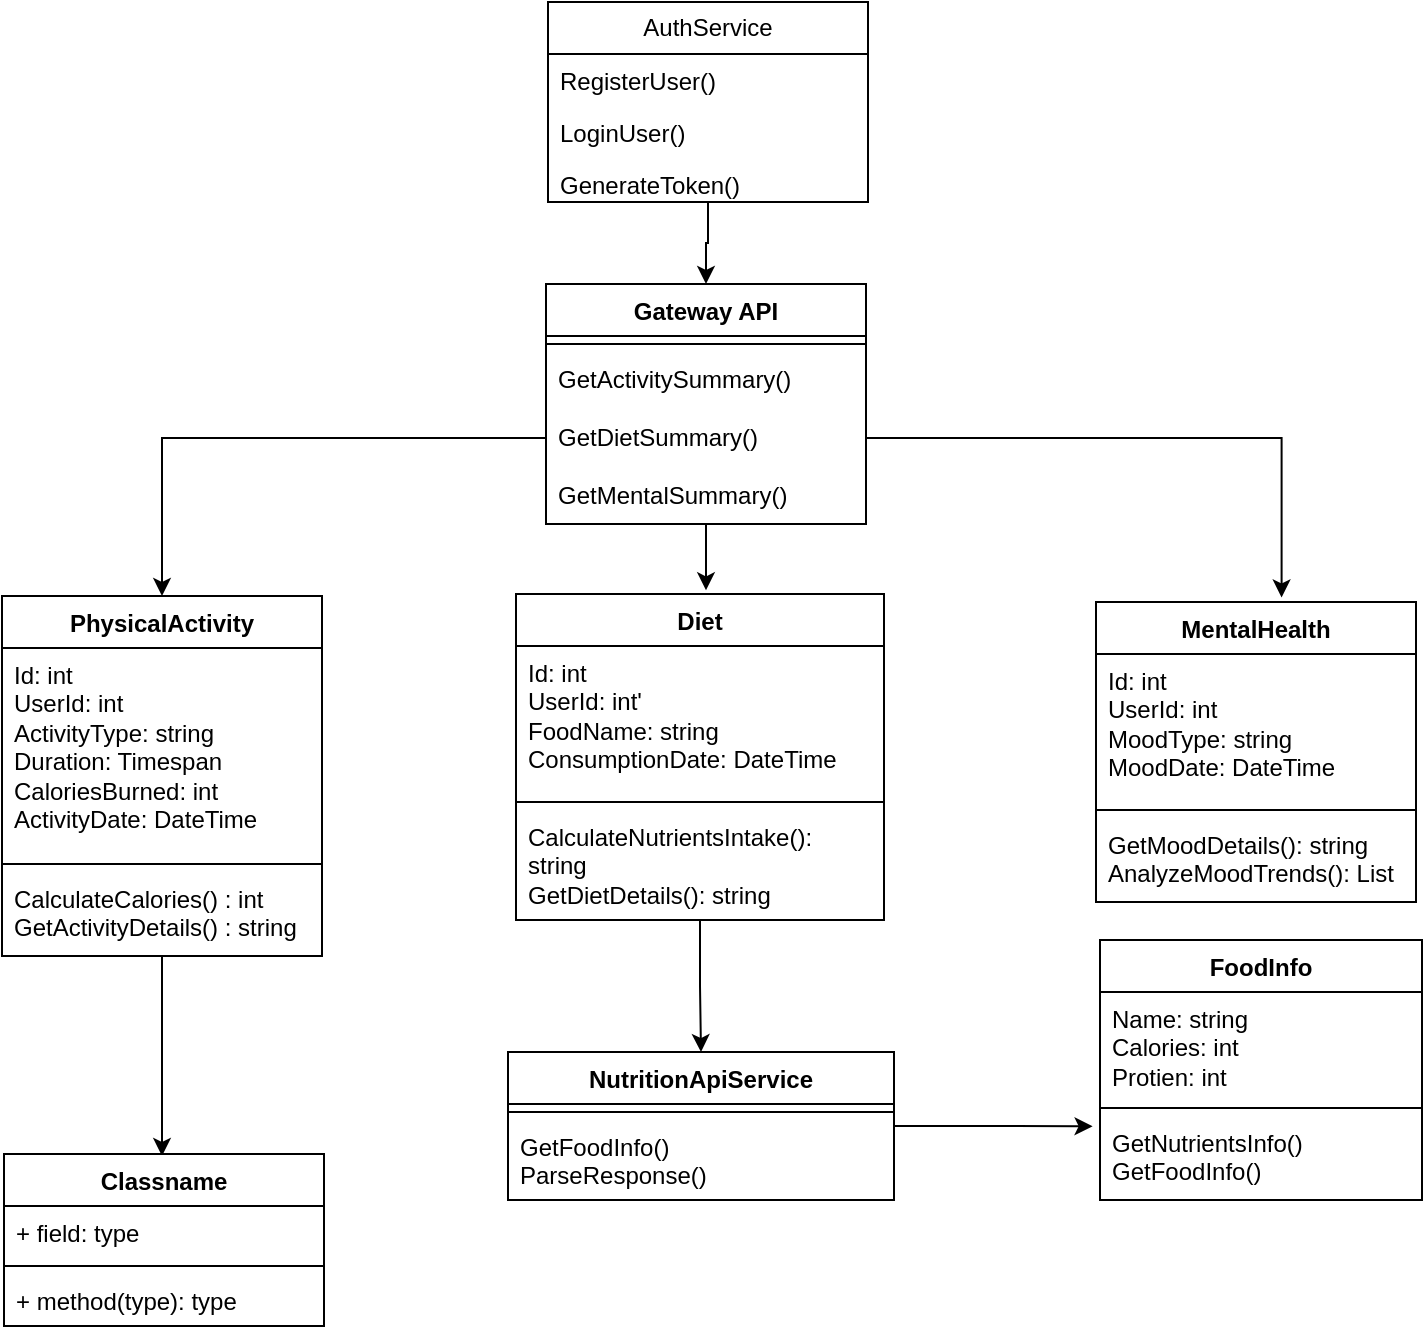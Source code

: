 <mxfile version="24.8.4">
  <diagram id="C5RBs43oDa-KdzZeNtuy" name="Page-1">
    <mxGraphModel dx="1123" dy="653" grid="1" gridSize="10" guides="1" tooltips="1" connect="1" arrows="1" fold="1" page="1" pageScale="1" pageWidth="827" pageHeight="1169" math="0" shadow="0">
      <root>
        <mxCell id="WIyWlLk6GJQsqaUBKTNV-0" />
        <mxCell id="WIyWlLk6GJQsqaUBKTNV-1" parent="WIyWlLk6GJQsqaUBKTNV-0" />
        <mxCell id="VDvoVu6bt9U9fWRX9KJm-45" style="edgeStyle=orthogonalEdgeStyle;rounded=0;orthogonalLoop=1;jettySize=auto;html=1;entryX=0.5;entryY=0;entryDx=0;entryDy=0;" parent="WIyWlLk6GJQsqaUBKTNV-1" source="VDvoVu6bt9U9fWRX9KJm-1" target="VDvoVu6bt9U9fWRX9KJm-9" edge="1">
          <mxGeometry relative="1" as="geometry" />
        </mxCell>
        <mxCell id="VDvoVu6bt9U9fWRX9KJm-1" value="AuthService" style="swimlane;fontStyle=0;childLayout=stackLayout;horizontal=1;startSize=26;fillColor=none;horizontalStack=0;resizeParent=1;resizeParentMax=0;resizeLast=0;collapsible=1;marginBottom=0;whiteSpace=wrap;html=1;" parent="WIyWlLk6GJQsqaUBKTNV-1" vertex="1">
          <mxGeometry x="320" y="40" width="160" height="100" as="geometry" />
        </mxCell>
        <mxCell id="VDvoVu6bt9U9fWRX9KJm-2" value="RegisterUser()" style="text;strokeColor=none;fillColor=none;align=left;verticalAlign=top;spacingLeft=4;spacingRight=4;overflow=hidden;rotatable=0;points=[[0,0.5],[1,0.5]];portConstraint=eastwest;whiteSpace=wrap;html=1;" parent="VDvoVu6bt9U9fWRX9KJm-1" vertex="1">
          <mxGeometry y="26" width="160" height="26" as="geometry" />
        </mxCell>
        <mxCell id="VDvoVu6bt9U9fWRX9KJm-3" value="LoginUser()" style="text;strokeColor=none;fillColor=none;align=left;verticalAlign=top;spacingLeft=4;spacingRight=4;overflow=hidden;rotatable=0;points=[[0,0.5],[1,0.5]];portConstraint=eastwest;whiteSpace=wrap;html=1;" parent="VDvoVu6bt9U9fWRX9KJm-1" vertex="1">
          <mxGeometry y="52" width="160" height="26" as="geometry" />
        </mxCell>
        <mxCell id="VDvoVu6bt9U9fWRX9KJm-4" value="GenerateToken()" style="text;strokeColor=none;fillColor=none;align=left;verticalAlign=top;spacingLeft=4;spacingRight=4;overflow=hidden;rotatable=0;points=[[0,0.5],[1,0.5]];portConstraint=eastwest;whiteSpace=wrap;html=1;" parent="VDvoVu6bt9U9fWRX9KJm-1" vertex="1">
          <mxGeometry y="78" width="160" height="22" as="geometry" />
        </mxCell>
        <mxCell id="wzQCiOQRacjdxs3ZRNwa-11" style="edgeStyle=orthogonalEdgeStyle;rounded=0;orthogonalLoop=1;jettySize=auto;html=1;" edge="1" parent="WIyWlLk6GJQsqaUBKTNV-1" source="VDvoVu6bt9U9fWRX9KJm-9">
          <mxGeometry relative="1" as="geometry">
            <mxPoint x="399.0" y="334.143" as="targetPoint" />
          </mxGeometry>
        </mxCell>
        <mxCell id="VDvoVu6bt9U9fWRX9KJm-9" value="Gateway API" style="swimlane;fontStyle=1;align=center;verticalAlign=top;childLayout=stackLayout;horizontal=1;startSize=26;horizontalStack=0;resizeParent=1;resizeParentMax=0;resizeLast=0;collapsible=1;marginBottom=0;whiteSpace=wrap;html=1;" parent="WIyWlLk6GJQsqaUBKTNV-1" vertex="1">
          <mxGeometry x="319" y="181" width="160" height="120" as="geometry" />
        </mxCell>
        <mxCell id="VDvoVu6bt9U9fWRX9KJm-11" value="" style="line;strokeWidth=1;fillColor=none;align=left;verticalAlign=middle;spacingTop=-1;spacingLeft=3;spacingRight=3;rotatable=0;labelPosition=right;points=[];portConstraint=eastwest;strokeColor=inherit;" parent="VDvoVu6bt9U9fWRX9KJm-9" vertex="1">
          <mxGeometry y="26" width="160" height="8" as="geometry" />
        </mxCell>
        <mxCell id="VDvoVu6bt9U9fWRX9KJm-12" value="GetActivitySummary()&lt;div&gt;&lt;br&gt;&lt;div&gt;GetDietSummary()&lt;/div&gt;&lt;div&gt;&lt;br&gt;&lt;/div&gt;&lt;div&gt;GetMentalSummary()&lt;/div&gt;&lt;/div&gt;" style="text;strokeColor=none;fillColor=none;align=left;verticalAlign=top;spacingLeft=4;spacingRight=4;overflow=hidden;rotatable=0;points=[[0,0.5],[1,0.5]];portConstraint=eastwest;whiteSpace=wrap;html=1;" parent="VDvoVu6bt9U9fWRX9KJm-9" vertex="1">
          <mxGeometry y="34" width="160" height="86" as="geometry" />
        </mxCell>
        <mxCell id="wzQCiOQRacjdxs3ZRNwa-12" style="edgeStyle=orthogonalEdgeStyle;rounded=0;orthogonalLoop=1;jettySize=auto;html=1;" edge="1" parent="WIyWlLk6GJQsqaUBKTNV-1" source="VDvoVu6bt9U9fWRX9KJm-13">
          <mxGeometry relative="1" as="geometry">
            <mxPoint x="127" y="617.0" as="targetPoint" />
          </mxGeometry>
        </mxCell>
        <mxCell id="VDvoVu6bt9U9fWRX9KJm-13" value="PhysicalActivity" style="swimlane;fontStyle=1;align=center;verticalAlign=top;childLayout=stackLayout;horizontal=1;startSize=26;horizontalStack=0;resizeParent=1;resizeParentMax=0;resizeLast=0;collapsible=1;marginBottom=0;whiteSpace=wrap;html=1;" parent="WIyWlLk6GJQsqaUBKTNV-1" vertex="1">
          <mxGeometry x="47" y="337" width="160" height="180" as="geometry" />
        </mxCell>
        <mxCell id="VDvoVu6bt9U9fWRX9KJm-14" value="Id: int&lt;div&gt;&lt;div&gt;UserId: int&lt;/div&gt;&lt;div&gt;ActivityType: string&lt;/div&gt;&lt;div&gt;Duration: Timespan&lt;/div&gt;&lt;div&gt;CaloriesBurned: int&lt;/div&gt;&lt;div&gt;ActivityDate: DateTime&lt;/div&gt;&lt;/div&gt;" style="text;strokeColor=none;fillColor=none;align=left;verticalAlign=top;spacingLeft=4;spacingRight=4;overflow=hidden;rotatable=0;points=[[0,0.5],[1,0.5]];portConstraint=eastwest;whiteSpace=wrap;html=1;" parent="VDvoVu6bt9U9fWRX9KJm-13" vertex="1">
          <mxGeometry y="26" width="160" height="104" as="geometry" />
        </mxCell>
        <mxCell id="VDvoVu6bt9U9fWRX9KJm-15" value="" style="line;strokeWidth=1;fillColor=none;align=left;verticalAlign=middle;spacingTop=-1;spacingLeft=3;spacingRight=3;rotatable=0;labelPosition=right;points=[];portConstraint=eastwest;strokeColor=inherit;" parent="VDvoVu6bt9U9fWRX9KJm-13" vertex="1">
          <mxGeometry y="130" width="160" height="8" as="geometry" />
        </mxCell>
        <mxCell id="VDvoVu6bt9U9fWRX9KJm-16" value="CalculateCalories() : int&lt;div&gt;GetActivityDetails() : string&lt;br&gt;&lt;div&gt;&lt;br&gt;&lt;/div&gt;&lt;/div&gt;" style="text;strokeColor=none;fillColor=none;align=left;verticalAlign=top;spacingLeft=4;spacingRight=4;overflow=hidden;rotatable=0;points=[[0,0.5],[1,0.5]];portConstraint=eastwest;whiteSpace=wrap;html=1;" parent="VDvoVu6bt9U9fWRX9KJm-13" vertex="1">
          <mxGeometry y="138" width="160" height="42" as="geometry" />
        </mxCell>
        <mxCell id="wzQCiOQRacjdxs3ZRNwa-6" style="edgeStyle=orthogonalEdgeStyle;rounded=0;orthogonalLoop=1;jettySize=auto;html=1;entryX=0.5;entryY=0;entryDx=0;entryDy=0;" edge="1" parent="WIyWlLk6GJQsqaUBKTNV-1" source="VDvoVu6bt9U9fWRX9KJm-17" target="VDvoVu6bt9U9fWRX9KJm-29">
          <mxGeometry relative="1" as="geometry" />
        </mxCell>
        <mxCell id="VDvoVu6bt9U9fWRX9KJm-17" value="Diet" style="swimlane;fontStyle=1;align=center;verticalAlign=top;childLayout=stackLayout;horizontal=1;startSize=26;horizontalStack=0;resizeParent=1;resizeParentMax=0;resizeLast=0;collapsible=1;marginBottom=0;whiteSpace=wrap;html=1;" parent="WIyWlLk6GJQsqaUBKTNV-1" vertex="1">
          <mxGeometry x="304" y="336" width="184" height="163" as="geometry" />
        </mxCell>
        <mxCell id="VDvoVu6bt9U9fWRX9KJm-18" value="Id: int&lt;div&gt;UserId: int&#39;&lt;/div&gt;&lt;div&gt;FoodName: string&lt;/div&gt;&lt;div&gt;ConsumptionDate: DateTime&lt;/div&gt;" style="text;strokeColor=none;fillColor=none;align=left;verticalAlign=top;spacingLeft=4;spacingRight=4;overflow=hidden;rotatable=0;points=[[0,0.5],[1,0.5]];portConstraint=eastwest;whiteSpace=wrap;html=1;" parent="VDvoVu6bt9U9fWRX9KJm-17" vertex="1">
          <mxGeometry y="26" width="184" height="74" as="geometry" />
        </mxCell>
        <mxCell id="VDvoVu6bt9U9fWRX9KJm-19" value="" style="line;strokeWidth=1;fillColor=none;align=left;verticalAlign=middle;spacingTop=-1;spacingLeft=3;spacingRight=3;rotatable=0;labelPosition=right;points=[];portConstraint=eastwest;strokeColor=inherit;" parent="VDvoVu6bt9U9fWRX9KJm-17" vertex="1">
          <mxGeometry y="100" width="184" height="8" as="geometry" />
        </mxCell>
        <mxCell id="VDvoVu6bt9U9fWRX9KJm-20" value="CalculateNutrientsIntake(): string&lt;div&gt;GetDietDetails(): string&lt;/div&gt;" style="text;strokeColor=none;fillColor=none;align=left;verticalAlign=top;spacingLeft=4;spacingRight=4;overflow=hidden;rotatable=0;points=[[0,0.5],[1,0.5]];portConstraint=eastwest;whiteSpace=wrap;html=1;" parent="VDvoVu6bt9U9fWRX9KJm-17" vertex="1">
          <mxGeometry y="108" width="184" height="55" as="geometry" />
        </mxCell>
        <mxCell id="VDvoVu6bt9U9fWRX9KJm-25" value="MentalHealth" style="swimlane;fontStyle=1;align=center;verticalAlign=top;childLayout=stackLayout;horizontal=1;startSize=26;horizontalStack=0;resizeParent=1;resizeParentMax=0;resizeLast=0;collapsible=1;marginBottom=0;whiteSpace=wrap;html=1;" parent="WIyWlLk6GJQsqaUBKTNV-1" vertex="1">
          <mxGeometry x="594" y="340" width="160" height="150" as="geometry" />
        </mxCell>
        <mxCell id="VDvoVu6bt9U9fWRX9KJm-26" value="Id: int&lt;div&gt;UserId: int&lt;/div&gt;&lt;div&gt;MoodType: string&lt;/div&gt;&lt;div&gt;MoodDate: DateTime&lt;/div&gt;" style="text;strokeColor=none;fillColor=none;align=left;verticalAlign=top;spacingLeft=4;spacingRight=4;overflow=hidden;rotatable=0;points=[[0,0.5],[1,0.5]];portConstraint=eastwest;whiteSpace=wrap;html=1;" parent="VDvoVu6bt9U9fWRX9KJm-25" vertex="1">
          <mxGeometry y="26" width="160" height="74" as="geometry" />
        </mxCell>
        <mxCell id="VDvoVu6bt9U9fWRX9KJm-27" value="" style="line;strokeWidth=1;fillColor=none;align=left;verticalAlign=middle;spacingTop=-1;spacingLeft=3;spacingRight=3;rotatable=0;labelPosition=right;points=[];portConstraint=eastwest;strokeColor=inherit;" parent="VDvoVu6bt9U9fWRX9KJm-25" vertex="1">
          <mxGeometry y="100" width="160" height="8" as="geometry" />
        </mxCell>
        <mxCell id="VDvoVu6bt9U9fWRX9KJm-28" value="GetMoodDetails(): string&lt;div&gt;AnalyzeMoodTrends(): List&lt;br&gt;&lt;div&gt;&lt;br&gt;&lt;/div&gt;&lt;/div&gt;" style="text;strokeColor=none;fillColor=none;align=left;verticalAlign=top;spacingLeft=4;spacingRight=4;overflow=hidden;rotatable=0;points=[[0,0.5],[1,0.5]];portConstraint=eastwest;whiteSpace=wrap;html=1;" parent="VDvoVu6bt9U9fWRX9KJm-25" vertex="1">
          <mxGeometry y="108" width="160" height="42" as="geometry" />
        </mxCell>
        <mxCell id="VDvoVu6bt9U9fWRX9KJm-29" value="NutritionApiService" style="swimlane;fontStyle=1;align=center;verticalAlign=top;childLayout=stackLayout;horizontal=1;startSize=26;horizontalStack=0;resizeParent=1;resizeParentMax=0;resizeLast=0;collapsible=1;marginBottom=0;whiteSpace=wrap;html=1;" parent="WIyWlLk6GJQsqaUBKTNV-1" vertex="1">
          <mxGeometry x="300" y="565" width="193" height="74" as="geometry" />
        </mxCell>
        <mxCell id="VDvoVu6bt9U9fWRX9KJm-31" value="" style="line;strokeWidth=1;fillColor=none;align=left;verticalAlign=middle;spacingTop=-1;spacingLeft=3;spacingRight=3;rotatable=0;labelPosition=right;points=[];portConstraint=eastwest;strokeColor=inherit;" parent="VDvoVu6bt9U9fWRX9KJm-29" vertex="1">
          <mxGeometry y="26" width="193" height="8" as="geometry" />
        </mxCell>
        <mxCell id="VDvoVu6bt9U9fWRX9KJm-32" value="GetFoodInfo()&lt;div&gt;ParseResponse()&lt;/div&gt;" style="text;strokeColor=none;fillColor=none;align=left;verticalAlign=top;spacingLeft=4;spacingRight=4;overflow=hidden;rotatable=0;points=[[0,0.5],[1,0.5]];portConstraint=eastwest;whiteSpace=wrap;html=1;" parent="VDvoVu6bt9U9fWRX9KJm-29" vertex="1">
          <mxGeometry y="34" width="193" height="40" as="geometry" />
        </mxCell>
        <mxCell id="VDvoVu6bt9U9fWRX9KJm-34" value="FoodInfo" style="swimlane;fontStyle=1;align=center;verticalAlign=top;childLayout=stackLayout;horizontal=1;startSize=26;horizontalStack=0;resizeParent=1;resizeParentMax=0;resizeLast=0;collapsible=1;marginBottom=0;whiteSpace=wrap;html=1;" parent="WIyWlLk6GJQsqaUBKTNV-1" vertex="1">
          <mxGeometry x="596" y="509" width="161" height="130" as="geometry" />
        </mxCell>
        <mxCell id="VDvoVu6bt9U9fWRX9KJm-35" value="Name: string&lt;div&gt;Calories: int&lt;/div&gt;&lt;div&gt;Protien: int&lt;/div&gt;" style="text;strokeColor=none;fillColor=none;align=left;verticalAlign=top;spacingLeft=4;spacingRight=4;overflow=hidden;rotatable=0;points=[[0,0.5],[1,0.5]];portConstraint=eastwest;whiteSpace=wrap;html=1;" parent="VDvoVu6bt9U9fWRX9KJm-34" vertex="1">
          <mxGeometry y="26" width="161" height="54" as="geometry" />
        </mxCell>
        <mxCell id="VDvoVu6bt9U9fWRX9KJm-36" value="" style="line;strokeWidth=1;fillColor=none;align=left;verticalAlign=middle;spacingTop=-1;spacingLeft=3;spacingRight=3;rotatable=0;labelPosition=right;points=[];portConstraint=eastwest;strokeColor=inherit;" parent="VDvoVu6bt9U9fWRX9KJm-34" vertex="1">
          <mxGeometry y="80" width="161" height="8" as="geometry" />
        </mxCell>
        <mxCell id="VDvoVu6bt9U9fWRX9KJm-37" value="GetNutrientsInfo()&lt;div&gt;GetFoodInfo()&lt;br&gt;&lt;div&gt;&lt;br&gt;&lt;/div&gt;&lt;/div&gt;" style="text;strokeColor=none;fillColor=none;align=left;verticalAlign=top;spacingLeft=4;spacingRight=4;overflow=hidden;rotatable=0;points=[[0,0.5],[1,0.5]];portConstraint=eastwest;whiteSpace=wrap;html=1;" parent="VDvoVu6bt9U9fWRX9KJm-34" vertex="1">
          <mxGeometry y="88" width="161" height="42" as="geometry" />
        </mxCell>
        <mxCell id="VDvoVu6bt9U9fWRX9KJm-46" style="edgeStyle=orthogonalEdgeStyle;rounded=0;orthogonalLoop=1;jettySize=auto;html=1;entryX=0.5;entryY=0;entryDx=0;entryDy=0;" parent="WIyWlLk6GJQsqaUBKTNV-1" source="VDvoVu6bt9U9fWRX9KJm-12" target="VDvoVu6bt9U9fWRX9KJm-13" edge="1">
          <mxGeometry relative="1" as="geometry" />
        </mxCell>
        <mxCell id="VDvoVu6bt9U9fWRX9KJm-47" style="edgeStyle=orthogonalEdgeStyle;rounded=0;orthogonalLoop=1;jettySize=auto;html=1;entryX=0.58;entryY=-0.015;entryDx=0;entryDy=0;entryPerimeter=0;" parent="WIyWlLk6GJQsqaUBKTNV-1" source="VDvoVu6bt9U9fWRX9KJm-12" target="VDvoVu6bt9U9fWRX9KJm-25" edge="1">
          <mxGeometry relative="1" as="geometry" />
        </mxCell>
        <mxCell id="wzQCiOQRacjdxs3ZRNwa-7" style="edgeStyle=orthogonalEdgeStyle;rounded=0;orthogonalLoop=1;jettySize=auto;html=1;entryX=-0.023;entryY=0.123;entryDx=0;entryDy=0;entryPerimeter=0;" edge="1" parent="WIyWlLk6GJQsqaUBKTNV-1" source="VDvoVu6bt9U9fWRX9KJm-29" target="VDvoVu6bt9U9fWRX9KJm-37">
          <mxGeometry relative="1" as="geometry" />
        </mxCell>
        <mxCell id="wzQCiOQRacjdxs3ZRNwa-13" value="Classname" style="swimlane;fontStyle=1;align=center;verticalAlign=top;childLayout=stackLayout;horizontal=1;startSize=26;horizontalStack=0;resizeParent=1;resizeParentMax=0;resizeLast=0;collapsible=1;marginBottom=0;whiteSpace=wrap;html=1;" vertex="1" parent="WIyWlLk6GJQsqaUBKTNV-1">
          <mxGeometry x="48" y="616" width="160" height="86" as="geometry" />
        </mxCell>
        <mxCell id="wzQCiOQRacjdxs3ZRNwa-14" value="+ field: type" style="text;strokeColor=none;fillColor=none;align=left;verticalAlign=top;spacingLeft=4;spacingRight=4;overflow=hidden;rotatable=0;points=[[0,0.5],[1,0.5]];portConstraint=eastwest;whiteSpace=wrap;html=1;" vertex="1" parent="wzQCiOQRacjdxs3ZRNwa-13">
          <mxGeometry y="26" width="160" height="26" as="geometry" />
        </mxCell>
        <mxCell id="wzQCiOQRacjdxs3ZRNwa-15" value="" style="line;strokeWidth=1;fillColor=none;align=left;verticalAlign=middle;spacingTop=-1;spacingLeft=3;spacingRight=3;rotatable=0;labelPosition=right;points=[];portConstraint=eastwest;strokeColor=inherit;" vertex="1" parent="wzQCiOQRacjdxs3ZRNwa-13">
          <mxGeometry y="52" width="160" height="8" as="geometry" />
        </mxCell>
        <mxCell id="wzQCiOQRacjdxs3ZRNwa-16" value="+ method(type): type" style="text;strokeColor=none;fillColor=none;align=left;verticalAlign=top;spacingLeft=4;spacingRight=4;overflow=hidden;rotatable=0;points=[[0,0.5],[1,0.5]];portConstraint=eastwest;whiteSpace=wrap;html=1;" vertex="1" parent="wzQCiOQRacjdxs3ZRNwa-13">
          <mxGeometry y="60" width="160" height="26" as="geometry" />
        </mxCell>
      </root>
    </mxGraphModel>
  </diagram>
</mxfile>
